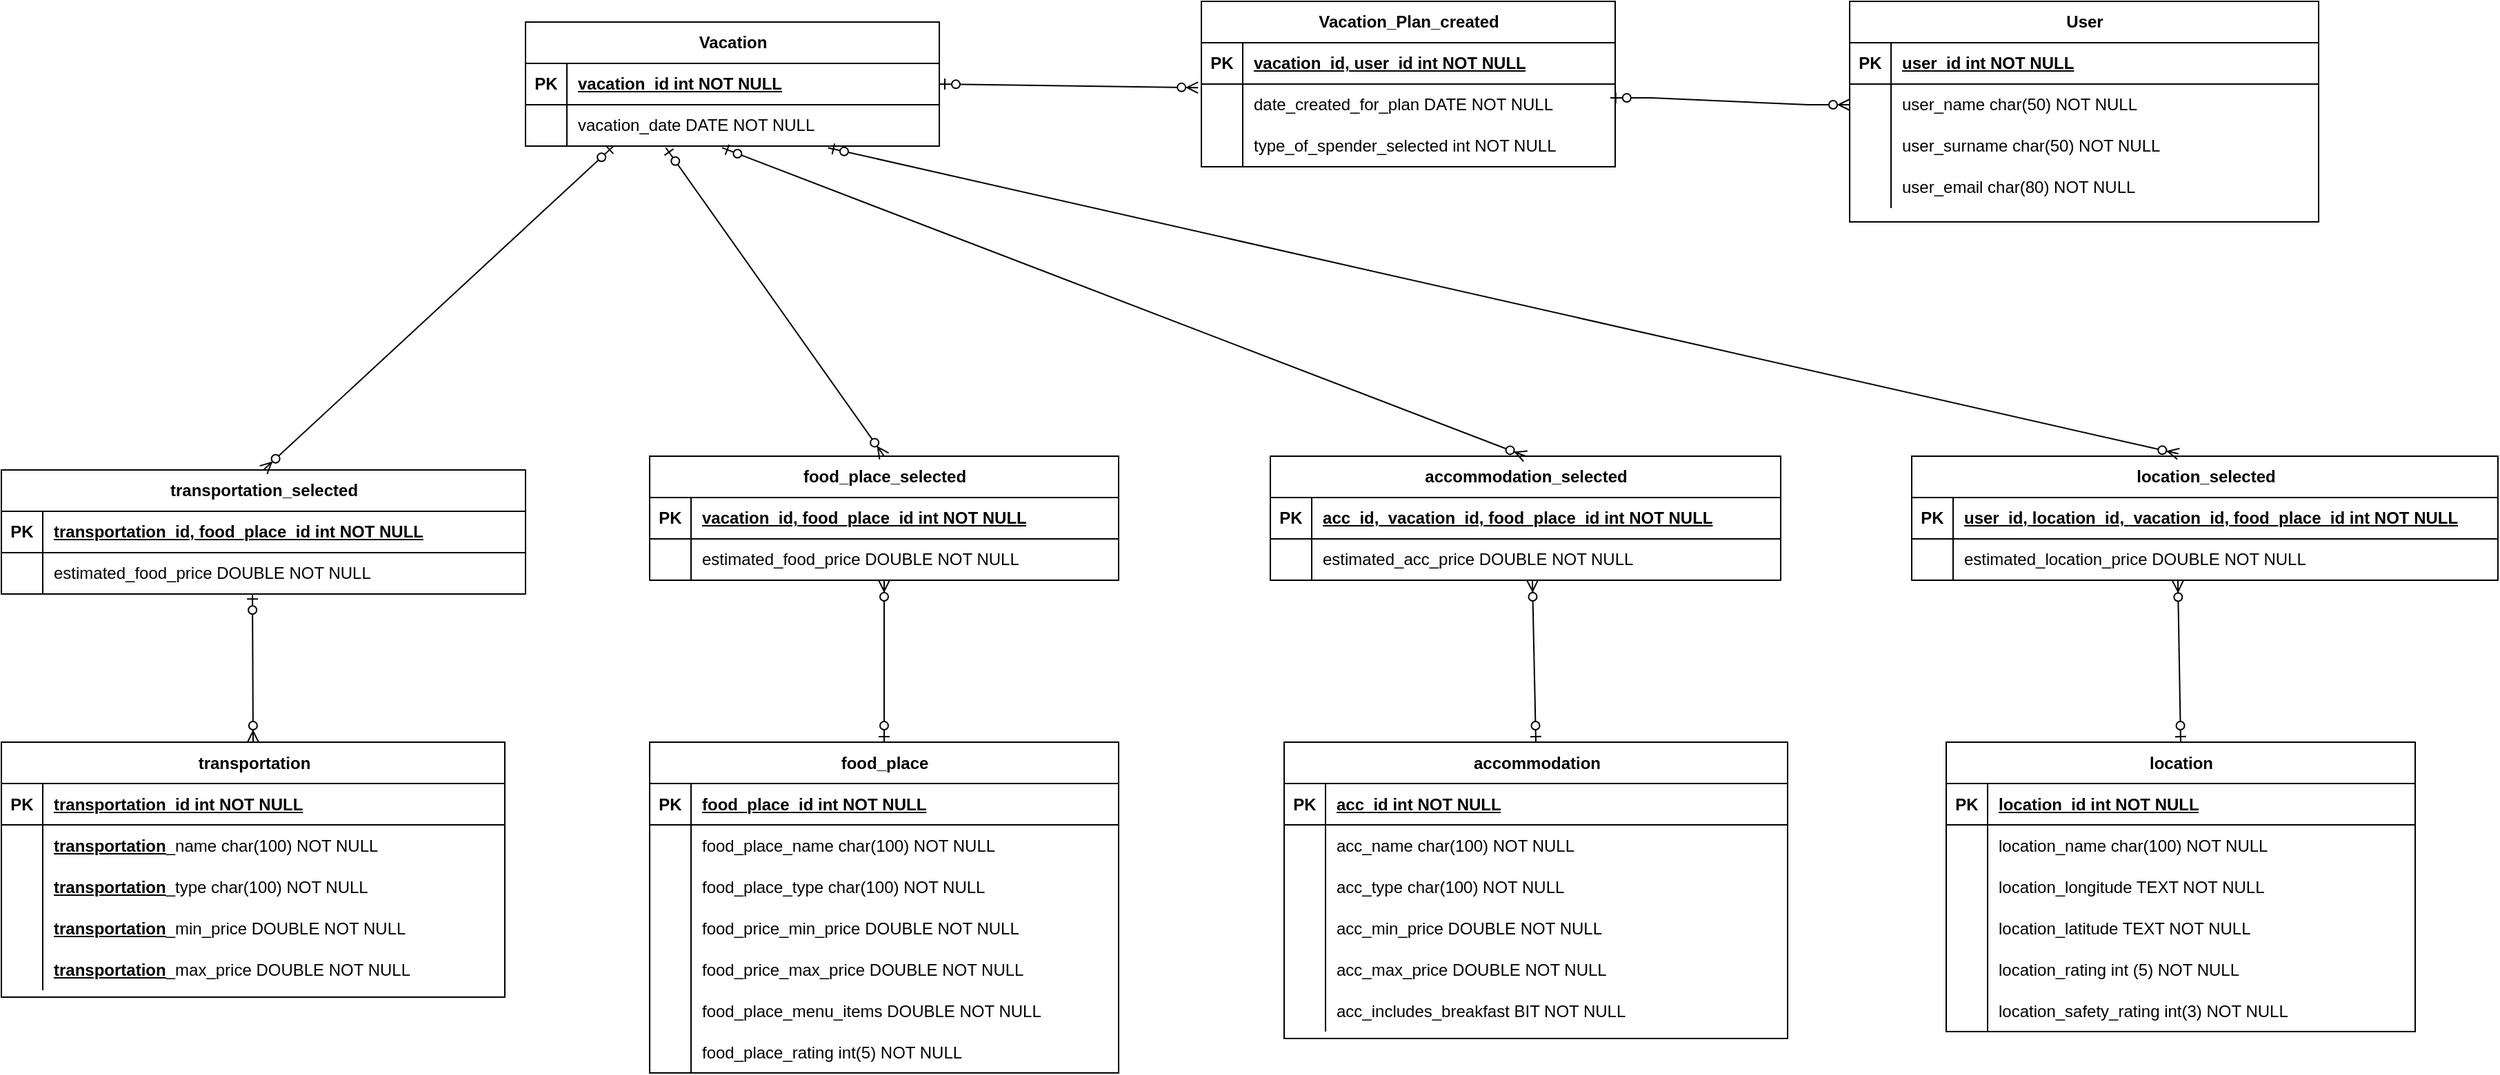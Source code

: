 <mxfile version="28.2.5">
  <diagram id="R2lEEEUBdFMjLlhIrx00" name="Page-1">
    <mxGraphModel dx="1621" dy="909" grid="1" gridSize="10" guides="1" tooltips="1" connect="1" arrows="1" fold="1" page="1" pageScale="1" pageWidth="850" pageHeight="1100" math="0" shadow="0" extFonts="Permanent Marker^https://fonts.googleapis.com/css?family=Permanent+Marker">
      <root>
        <mxCell id="0" />
        <mxCell id="1" parent="0" />
        <mxCell id="-P0lGuWk36KbSbqphjK2-2" value="User" style="shape=table;startSize=30;container=1;collapsible=1;childLayout=tableLayout;fixedRows=1;rowLines=0;fontStyle=1;align=center;resizeLast=1;html=1;" parent="1" vertex="1">
          <mxGeometry x="830" y="30" width="340" height="160" as="geometry" />
        </mxCell>
        <mxCell id="-P0lGuWk36KbSbqphjK2-3" value="" style="shape=tableRow;horizontal=0;startSize=0;swimlaneHead=0;swimlaneBody=0;fillColor=none;collapsible=0;dropTarget=0;points=[[0,0.5],[1,0.5]];portConstraint=eastwest;top=0;left=0;right=0;bottom=1;" parent="-P0lGuWk36KbSbqphjK2-2" vertex="1">
          <mxGeometry y="30" width="340" height="30" as="geometry" />
        </mxCell>
        <mxCell id="-P0lGuWk36KbSbqphjK2-4" value="PK" style="shape=partialRectangle;connectable=0;fillColor=none;top=0;left=0;bottom=0;right=0;fontStyle=1;overflow=hidden;whiteSpace=wrap;html=1;" parent="-P0lGuWk36KbSbqphjK2-3" vertex="1">
          <mxGeometry width="30" height="30" as="geometry">
            <mxRectangle width="30" height="30" as="alternateBounds" />
          </mxGeometry>
        </mxCell>
        <mxCell id="-P0lGuWk36KbSbqphjK2-5" value="user_id int NOT NULL" style="shape=partialRectangle;connectable=0;fillColor=none;top=0;left=0;bottom=0;right=0;align=left;spacingLeft=6;fontStyle=5;overflow=hidden;whiteSpace=wrap;html=1;" parent="-P0lGuWk36KbSbqphjK2-3" vertex="1">
          <mxGeometry x="30" width="310" height="30" as="geometry">
            <mxRectangle width="310" height="30" as="alternateBounds" />
          </mxGeometry>
        </mxCell>
        <mxCell id="-P0lGuWk36KbSbqphjK2-6" value="" style="shape=tableRow;horizontal=0;startSize=0;swimlaneHead=0;swimlaneBody=0;fillColor=none;collapsible=0;dropTarget=0;points=[[0,0.5],[1,0.5]];portConstraint=eastwest;top=0;left=0;right=0;bottom=0;" parent="-P0lGuWk36KbSbqphjK2-2" vertex="1">
          <mxGeometry y="60" width="340" height="30" as="geometry" />
        </mxCell>
        <mxCell id="-P0lGuWk36KbSbqphjK2-7" value="" style="shape=partialRectangle;connectable=0;fillColor=none;top=0;left=0;bottom=0;right=0;editable=1;overflow=hidden;whiteSpace=wrap;html=1;" parent="-P0lGuWk36KbSbqphjK2-6" vertex="1">
          <mxGeometry width="30" height="30" as="geometry">
            <mxRectangle width="30" height="30" as="alternateBounds" />
          </mxGeometry>
        </mxCell>
        <mxCell id="-P0lGuWk36KbSbqphjK2-8" value="user_name char(50) NOT NULL" style="shape=partialRectangle;connectable=0;fillColor=none;top=0;left=0;bottom=0;right=0;align=left;spacingLeft=6;overflow=hidden;whiteSpace=wrap;html=1;" parent="-P0lGuWk36KbSbqphjK2-6" vertex="1">
          <mxGeometry x="30" width="310" height="30" as="geometry">
            <mxRectangle width="310" height="30" as="alternateBounds" />
          </mxGeometry>
        </mxCell>
        <mxCell id="-P0lGuWk36KbSbqphjK2-9" value="" style="shape=tableRow;horizontal=0;startSize=0;swimlaneHead=0;swimlaneBody=0;fillColor=none;collapsible=0;dropTarget=0;points=[[0,0.5],[1,0.5]];portConstraint=eastwest;top=0;left=0;right=0;bottom=0;" parent="-P0lGuWk36KbSbqphjK2-2" vertex="1">
          <mxGeometry y="90" width="340" height="30" as="geometry" />
        </mxCell>
        <mxCell id="-P0lGuWk36KbSbqphjK2-10" value="" style="shape=partialRectangle;connectable=0;fillColor=none;top=0;left=0;bottom=0;right=0;editable=1;overflow=hidden;whiteSpace=wrap;html=1;" parent="-P0lGuWk36KbSbqphjK2-9" vertex="1">
          <mxGeometry width="30" height="30" as="geometry">
            <mxRectangle width="30" height="30" as="alternateBounds" />
          </mxGeometry>
        </mxCell>
        <mxCell id="-P0lGuWk36KbSbqphjK2-11" value="user_surname char(50) NOT NULL" style="shape=partialRectangle;connectable=0;fillColor=none;top=0;left=0;bottom=0;right=0;align=left;spacingLeft=6;overflow=hidden;whiteSpace=wrap;html=1;" parent="-P0lGuWk36KbSbqphjK2-9" vertex="1">
          <mxGeometry x="30" width="310" height="30" as="geometry">
            <mxRectangle width="310" height="30" as="alternateBounds" />
          </mxGeometry>
        </mxCell>
        <mxCell id="-P0lGuWk36KbSbqphjK2-12" value="" style="shape=tableRow;horizontal=0;startSize=0;swimlaneHead=0;swimlaneBody=0;fillColor=none;collapsible=0;dropTarget=0;points=[[0,0.5],[1,0.5]];portConstraint=eastwest;top=0;left=0;right=0;bottom=0;" parent="-P0lGuWk36KbSbqphjK2-2" vertex="1">
          <mxGeometry y="120" width="340" height="30" as="geometry" />
        </mxCell>
        <mxCell id="-P0lGuWk36KbSbqphjK2-13" value="" style="shape=partialRectangle;connectable=0;fillColor=none;top=0;left=0;bottom=0;right=0;editable=1;overflow=hidden;whiteSpace=wrap;html=1;" parent="-P0lGuWk36KbSbqphjK2-12" vertex="1">
          <mxGeometry width="30" height="30" as="geometry">
            <mxRectangle width="30" height="30" as="alternateBounds" />
          </mxGeometry>
        </mxCell>
        <mxCell id="-P0lGuWk36KbSbqphjK2-14" value="user_email char(80) NOT NULL" style="shape=partialRectangle;connectable=0;fillColor=none;top=0;left=0;bottom=0;right=0;align=left;spacingLeft=6;overflow=hidden;whiteSpace=wrap;html=1;" parent="-P0lGuWk36KbSbqphjK2-12" vertex="1">
          <mxGeometry x="30" width="310" height="30" as="geometry">
            <mxRectangle width="310" height="30" as="alternateBounds" />
          </mxGeometry>
        </mxCell>
        <mxCell id="-P0lGuWk36KbSbqphjK2-15" value="Vacation" style="shape=table;startSize=30;container=1;collapsible=1;childLayout=tableLayout;fixedRows=1;rowLines=0;fontStyle=1;align=center;resizeLast=1;html=1;" parent="1" vertex="1">
          <mxGeometry x="-130" y="45" width="300" height="90" as="geometry" />
        </mxCell>
        <mxCell id="-P0lGuWk36KbSbqphjK2-16" value="" style="shape=tableRow;horizontal=0;startSize=0;swimlaneHead=0;swimlaneBody=0;fillColor=none;collapsible=0;dropTarget=0;points=[[0,0.5],[1,0.5]];portConstraint=eastwest;top=0;left=0;right=0;bottom=1;" parent="-P0lGuWk36KbSbqphjK2-15" vertex="1">
          <mxGeometry y="30" width="300" height="30" as="geometry" />
        </mxCell>
        <mxCell id="-P0lGuWk36KbSbqphjK2-17" value="PK" style="shape=partialRectangle;connectable=0;fillColor=none;top=0;left=0;bottom=0;right=0;fontStyle=1;overflow=hidden;whiteSpace=wrap;html=1;" parent="-P0lGuWk36KbSbqphjK2-16" vertex="1">
          <mxGeometry width="30" height="30" as="geometry">
            <mxRectangle width="30" height="30" as="alternateBounds" />
          </mxGeometry>
        </mxCell>
        <mxCell id="-P0lGuWk36KbSbqphjK2-18" value="vacation_id int NOT NULL" style="shape=partialRectangle;connectable=0;fillColor=none;top=0;left=0;bottom=0;right=0;align=left;spacingLeft=6;fontStyle=5;overflow=hidden;whiteSpace=wrap;html=1;" parent="-P0lGuWk36KbSbqphjK2-16" vertex="1">
          <mxGeometry x="30" width="270" height="30" as="geometry">
            <mxRectangle width="270" height="30" as="alternateBounds" />
          </mxGeometry>
        </mxCell>
        <mxCell id="-P0lGuWk36KbSbqphjK2-22" value="" style="shape=tableRow;horizontal=0;startSize=0;swimlaneHead=0;swimlaneBody=0;fillColor=none;collapsible=0;dropTarget=0;points=[[0,0.5],[1,0.5]];portConstraint=eastwest;top=0;left=0;right=0;bottom=0;" parent="-P0lGuWk36KbSbqphjK2-15" vertex="1">
          <mxGeometry y="60" width="300" height="30" as="geometry" />
        </mxCell>
        <mxCell id="-P0lGuWk36KbSbqphjK2-23" value="" style="shape=partialRectangle;connectable=0;fillColor=none;top=0;left=0;bottom=0;right=0;editable=1;overflow=hidden;whiteSpace=wrap;html=1;" parent="-P0lGuWk36KbSbqphjK2-22" vertex="1">
          <mxGeometry width="30" height="30" as="geometry">
            <mxRectangle width="30" height="30" as="alternateBounds" />
          </mxGeometry>
        </mxCell>
        <mxCell id="-P0lGuWk36KbSbqphjK2-24" value="vacation_date DATE NOT NULL" style="shape=partialRectangle;connectable=0;fillColor=none;top=0;left=0;bottom=0;right=0;align=left;spacingLeft=6;overflow=hidden;whiteSpace=wrap;html=1;" parent="-P0lGuWk36KbSbqphjK2-22" vertex="1">
          <mxGeometry x="30" width="270" height="30" as="geometry">
            <mxRectangle width="270" height="30" as="alternateBounds" />
          </mxGeometry>
        </mxCell>
        <mxCell id="-P0lGuWk36KbSbqphjK2-53" value="location" style="shape=table;startSize=30;container=1;collapsible=1;childLayout=tableLayout;fixedRows=1;rowLines=0;fontStyle=1;align=center;resizeLast=1;html=1;" parent="1" vertex="1">
          <mxGeometry x="900" y="567.5" width="340" height="210" as="geometry" />
        </mxCell>
        <mxCell id="-P0lGuWk36KbSbqphjK2-54" value="" style="shape=tableRow;horizontal=0;startSize=0;swimlaneHead=0;swimlaneBody=0;fillColor=none;collapsible=0;dropTarget=0;points=[[0,0.5],[1,0.5]];portConstraint=eastwest;top=0;left=0;right=0;bottom=1;" parent="-P0lGuWk36KbSbqphjK2-53" vertex="1">
          <mxGeometry y="30" width="340" height="30" as="geometry" />
        </mxCell>
        <mxCell id="-P0lGuWk36KbSbqphjK2-55" value="PK" style="shape=partialRectangle;connectable=0;fillColor=none;top=0;left=0;bottom=0;right=0;fontStyle=1;overflow=hidden;whiteSpace=wrap;html=1;" parent="-P0lGuWk36KbSbqphjK2-54" vertex="1">
          <mxGeometry width="30" height="30" as="geometry">
            <mxRectangle width="30" height="30" as="alternateBounds" />
          </mxGeometry>
        </mxCell>
        <mxCell id="-P0lGuWk36KbSbqphjK2-56" value="location_id int NOT NULL" style="shape=partialRectangle;connectable=0;fillColor=none;top=0;left=0;bottom=0;right=0;align=left;spacingLeft=6;fontStyle=5;overflow=hidden;whiteSpace=wrap;html=1;" parent="-P0lGuWk36KbSbqphjK2-54" vertex="1">
          <mxGeometry x="30" width="310" height="30" as="geometry">
            <mxRectangle width="310" height="30" as="alternateBounds" />
          </mxGeometry>
        </mxCell>
        <mxCell id="-P0lGuWk36KbSbqphjK2-57" value="" style="shape=tableRow;horizontal=0;startSize=0;swimlaneHead=0;swimlaneBody=0;fillColor=none;collapsible=0;dropTarget=0;points=[[0,0.5],[1,0.5]];portConstraint=eastwest;top=0;left=0;right=0;bottom=0;" parent="-P0lGuWk36KbSbqphjK2-53" vertex="1">
          <mxGeometry y="60" width="340" height="30" as="geometry" />
        </mxCell>
        <mxCell id="-P0lGuWk36KbSbqphjK2-58" value="" style="shape=partialRectangle;connectable=0;fillColor=none;top=0;left=0;bottom=0;right=0;editable=1;overflow=hidden;whiteSpace=wrap;html=1;" parent="-P0lGuWk36KbSbqphjK2-57" vertex="1">
          <mxGeometry width="30" height="30" as="geometry">
            <mxRectangle width="30" height="30" as="alternateBounds" />
          </mxGeometry>
        </mxCell>
        <mxCell id="-P0lGuWk36KbSbqphjK2-59" value="location_name char(100) NOT NULL" style="shape=partialRectangle;connectable=0;fillColor=none;top=0;left=0;bottom=0;right=0;align=left;spacingLeft=6;overflow=hidden;whiteSpace=wrap;html=1;" parent="-P0lGuWk36KbSbqphjK2-57" vertex="1">
          <mxGeometry x="30" width="310" height="30" as="geometry">
            <mxRectangle width="310" height="30" as="alternateBounds" />
          </mxGeometry>
        </mxCell>
        <mxCell id="-P0lGuWk36KbSbqphjK2-60" value="" style="shape=tableRow;horizontal=0;startSize=0;swimlaneHead=0;swimlaneBody=0;fillColor=none;collapsible=0;dropTarget=0;points=[[0,0.5],[1,0.5]];portConstraint=eastwest;top=0;left=0;right=0;bottom=0;" parent="-P0lGuWk36KbSbqphjK2-53" vertex="1">
          <mxGeometry y="90" width="340" height="30" as="geometry" />
        </mxCell>
        <mxCell id="-P0lGuWk36KbSbqphjK2-61" value="" style="shape=partialRectangle;connectable=0;fillColor=none;top=0;left=0;bottom=0;right=0;editable=1;overflow=hidden;whiteSpace=wrap;html=1;" parent="-P0lGuWk36KbSbqphjK2-60" vertex="1">
          <mxGeometry width="30" height="30" as="geometry">
            <mxRectangle width="30" height="30" as="alternateBounds" />
          </mxGeometry>
        </mxCell>
        <mxCell id="-P0lGuWk36KbSbqphjK2-62" value="location_longitude TEXT NOT NULL" style="shape=partialRectangle;connectable=0;fillColor=none;top=0;left=0;bottom=0;right=0;align=left;spacingLeft=6;overflow=hidden;whiteSpace=wrap;html=1;" parent="-P0lGuWk36KbSbqphjK2-60" vertex="1">
          <mxGeometry x="30" width="310" height="30" as="geometry">
            <mxRectangle width="310" height="30" as="alternateBounds" />
          </mxGeometry>
        </mxCell>
        <mxCell id="-P0lGuWk36KbSbqphjK2-63" value="" style="shape=tableRow;horizontal=0;startSize=0;swimlaneHead=0;swimlaneBody=0;fillColor=none;collapsible=0;dropTarget=0;points=[[0,0.5],[1,0.5]];portConstraint=eastwest;top=0;left=0;right=0;bottom=0;" parent="-P0lGuWk36KbSbqphjK2-53" vertex="1">
          <mxGeometry y="120" width="340" height="30" as="geometry" />
        </mxCell>
        <mxCell id="-P0lGuWk36KbSbqphjK2-64" value="" style="shape=partialRectangle;connectable=0;fillColor=none;top=0;left=0;bottom=0;right=0;editable=1;overflow=hidden;whiteSpace=wrap;html=1;" parent="-P0lGuWk36KbSbqphjK2-63" vertex="1">
          <mxGeometry width="30" height="30" as="geometry">
            <mxRectangle width="30" height="30" as="alternateBounds" />
          </mxGeometry>
        </mxCell>
        <mxCell id="-P0lGuWk36KbSbqphjK2-65" value="location_latitude TEXT NOT NULL" style="shape=partialRectangle;connectable=0;fillColor=none;top=0;left=0;bottom=0;right=0;align=left;spacingLeft=6;overflow=hidden;whiteSpace=wrap;html=1;" parent="-P0lGuWk36KbSbqphjK2-63" vertex="1">
          <mxGeometry x="30" width="310" height="30" as="geometry">
            <mxRectangle width="310" height="30" as="alternateBounds" />
          </mxGeometry>
        </mxCell>
        <mxCell id="-P0lGuWk36KbSbqphjK2-66" style="shape=tableRow;horizontal=0;startSize=0;swimlaneHead=0;swimlaneBody=0;fillColor=none;collapsible=0;dropTarget=0;points=[[0,0.5],[1,0.5]];portConstraint=eastwest;top=0;left=0;right=0;bottom=0;" parent="-P0lGuWk36KbSbqphjK2-53" vertex="1">
          <mxGeometry y="150" width="340" height="30" as="geometry" />
        </mxCell>
        <mxCell id="-P0lGuWk36KbSbqphjK2-67" style="shape=partialRectangle;connectable=0;fillColor=none;top=0;left=0;bottom=0;right=0;editable=1;overflow=hidden;whiteSpace=wrap;html=1;" parent="-P0lGuWk36KbSbqphjK2-66" vertex="1">
          <mxGeometry width="30" height="30" as="geometry">
            <mxRectangle width="30" height="30" as="alternateBounds" />
          </mxGeometry>
        </mxCell>
        <mxCell id="-P0lGuWk36KbSbqphjK2-68" value="location_rating int (5) NOT NULL" style="shape=partialRectangle;connectable=0;fillColor=none;top=0;left=0;bottom=0;right=0;align=left;spacingLeft=6;overflow=hidden;whiteSpace=wrap;html=1;" parent="-P0lGuWk36KbSbqphjK2-66" vertex="1">
          <mxGeometry x="30" width="310" height="30" as="geometry">
            <mxRectangle width="310" height="30" as="alternateBounds" />
          </mxGeometry>
        </mxCell>
        <mxCell id="-P0lGuWk36KbSbqphjK2-113" style="shape=tableRow;horizontal=0;startSize=0;swimlaneHead=0;swimlaneBody=0;fillColor=none;collapsible=0;dropTarget=0;points=[[0,0.5],[1,0.5]];portConstraint=eastwest;top=0;left=0;right=0;bottom=0;" parent="-P0lGuWk36KbSbqphjK2-53" vertex="1">
          <mxGeometry y="180" width="340" height="30" as="geometry" />
        </mxCell>
        <mxCell id="-P0lGuWk36KbSbqphjK2-114" style="shape=partialRectangle;connectable=0;fillColor=none;top=0;left=0;bottom=0;right=0;editable=1;overflow=hidden;whiteSpace=wrap;html=1;" parent="-P0lGuWk36KbSbqphjK2-113" vertex="1">
          <mxGeometry width="30" height="30" as="geometry">
            <mxRectangle width="30" height="30" as="alternateBounds" />
          </mxGeometry>
        </mxCell>
        <mxCell id="-P0lGuWk36KbSbqphjK2-115" value="location_safety_rating int(3) NOT NULL" style="shape=partialRectangle;connectable=0;fillColor=none;top=0;left=0;bottom=0;right=0;align=left;spacingLeft=6;overflow=hidden;whiteSpace=wrap;html=1;" parent="-P0lGuWk36KbSbqphjK2-113" vertex="1">
          <mxGeometry x="30" width="310" height="30" as="geometry">
            <mxRectangle width="310" height="30" as="alternateBounds" />
          </mxGeometry>
        </mxCell>
        <mxCell id="-P0lGuWk36KbSbqphjK2-69" value="accommodation" style="shape=table;startSize=30;container=1;collapsible=1;childLayout=tableLayout;fixedRows=1;rowLines=0;fontStyle=1;align=center;resizeLast=1;html=1;" parent="1" vertex="1">
          <mxGeometry x="420" y="567.5" width="365" height="215" as="geometry" />
        </mxCell>
        <mxCell id="-P0lGuWk36KbSbqphjK2-70" value="" style="shape=tableRow;horizontal=0;startSize=0;swimlaneHead=0;swimlaneBody=0;fillColor=none;collapsible=0;dropTarget=0;points=[[0,0.5],[1,0.5]];portConstraint=eastwest;top=0;left=0;right=0;bottom=1;" parent="-P0lGuWk36KbSbqphjK2-69" vertex="1">
          <mxGeometry y="30" width="365" height="30" as="geometry" />
        </mxCell>
        <mxCell id="-P0lGuWk36KbSbqphjK2-71" value="PK" style="shape=partialRectangle;connectable=0;fillColor=none;top=0;left=0;bottom=0;right=0;fontStyle=1;overflow=hidden;whiteSpace=wrap;html=1;" parent="-P0lGuWk36KbSbqphjK2-70" vertex="1">
          <mxGeometry width="30" height="30" as="geometry">
            <mxRectangle width="30" height="30" as="alternateBounds" />
          </mxGeometry>
        </mxCell>
        <mxCell id="-P0lGuWk36KbSbqphjK2-72" value="acc_id int NOT NULL" style="shape=partialRectangle;connectable=0;fillColor=none;top=0;left=0;bottom=0;right=0;align=left;spacingLeft=6;fontStyle=5;overflow=hidden;whiteSpace=wrap;html=1;" parent="-P0lGuWk36KbSbqphjK2-70" vertex="1">
          <mxGeometry x="30" width="335" height="30" as="geometry">
            <mxRectangle width="335" height="30" as="alternateBounds" />
          </mxGeometry>
        </mxCell>
        <mxCell id="-P0lGuWk36KbSbqphjK2-73" value="" style="shape=tableRow;horizontal=0;startSize=0;swimlaneHead=0;swimlaneBody=0;fillColor=none;collapsible=0;dropTarget=0;points=[[0,0.5],[1,0.5]];portConstraint=eastwest;top=0;left=0;right=0;bottom=0;" parent="-P0lGuWk36KbSbqphjK2-69" vertex="1">
          <mxGeometry y="60" width="365" height="30" as="geometry" />
        </mxCell>
        <mxCell id="-P0lGuWk36KbSbqphjK2-74" value="" style="shape=partialRectangle;connectable=0;fillColor=none;top=0;left=0;bottom=0;right=0;editable=1;overflow=hidden;whiteSpace=wrap;html=1;" parent="-P0lGuWk36KbSbqphjK2-73" vertex="1">
          <mxGeometry width="30" height="30" as="geometry">
            <mxRectangle width="30" height="30" as="alternateBounds" />
          </mxGeometry>
        </mxCell>
        <mxCell id="-P0lGuWk36KbSbqphjK2-75" value="acc_name char(100) NOT NULL" style="shape=partialRectangle;connectable=0;fillColor=none;top=0;left=0;bottom=0;right=0;align=left;spacingLeft=6;overflow=hidden;whiteSpace=wrap;html=1;" parent="-P0lGuWk36KbSbqphjK2-73" vertex="1">
          <mxGeometry x="30" width="335" height="30" as="geometry">
            <mxRectangle width="335" height="30" as="alternateBounds" />
          </mxGeometry>
        </mxCell>
        <mxCell id="-P0lGuWk36KbSbqphjK2-76" value="" style="shape=tableRow;horizontal=0;startSize=0;swimlaneHead=0;swimlaneBody=0;fillColor=none;collapsible=0;dropTarget=0;points=[[0,0.5],[1,0.5]];portConstraint=eastwest;top=0;left=0;right=0;bottom=0;" parent="-P0lGuWk36KbSbqphjK2-69" vertex="1">
          <mxGeometry y="90" width="365" height="30" as="geometry" />
        </mxCell>
        <mxCell id="-P0lGuWk36KbSbqphjK2-77" value="" style="shape=partialRectangle;connectable=0;fillColor=none;top=0;left=0;bottom=0;right=0;editable=1;overflow=hidden;whiteSpace=wrap;html=1;" parent="-P0lGuWk36KbSbqphjK2-76" vertex="1">
          <mxGeometry width="30" height="30" as="geometry">
            <mxRectangle width="30" height="30" as="alternateBounds" />
          </mxGeometry>
        </mxCell>
        <mxCell id="-P0lGuWk36KbSbqphjK2-78" value="acc_type char(100) NOT NULL" style="shape=partialRectangle;connectable=0;fillColor=none;top=0;left=0;bottom=0;right=0;align=left;spacingLeft=6;overflow=hidden;whiteSpace=wrap;html=1;" parent="-P0lGuWk36KbSbqphjK2-76" vertex="1">
          <mxGeometry x="30" width="335" height="30" as="geometry">
            <mxRectangle width="335" height="30" as="alternateBounds" />
          </mxGeometry>
        </mxCell>
        <mxCell id="-P0lGuWk36KbSbqphjK2-79" value="" style="shape=tableRow;horizontal=0;startSize=0;swimlaneHead=0;swimlaneBody=0;fillColor=none;collapsible=0;dropTarget=0;points=[[0,0.5],[1,0.5]];portConstraint=eastwest;top=0;left=0;right=0;bottom=0;" parent="-P0lGuWk36KbSbqphjK2-69" vertex="1">
          <mxGeometry y="120" width="365" height="30" as="geometry" />
        </mxCell>
        <mxCell id="-P0lGuWk36KbSbqphjK2-80" value="" style="shape=partialRectangle;connectable=0;fillColor=none;top=0;left=0;bottom=0;right=0;editable=1;overflow=hidden;whiteSpace=wrap;html=1;" parent="-P0lGuWk36KbSbqphjK2-79" vertex="1">
          <mxGeometry width="30" height="30" as="geometry">
            <mxRectangle width="30" height="30" as="alternateBounds" />
          </mxGeometry>
        </mxCell>
        <mxCell id="-P0lGuWk36KbSbqphjK2-81" value="acc_min_price DOUBLE NOT NULL" style="shape=partialRectangle;connectable=0;fillColor=none;top=0;left=0;bottom=0;right=0;align=left;spacingLeft=6;overflow=hidden;whiteSpace=wrap;html=1;" parent="-P0lGuWk36KbSbqphjK2-79" vertex="1">
          <mxGeometry x="30" width="335" height="30" as="geometry">
            <mxRectangle width="335" height="30" as="alternateBounds" />
          </mxGeometry>
        </mxCell>
        <mxCell id="-P0lGuWk36KbSbqphjK2-82" style="shape=tableRow;horizontal=0;startSize=0;swimlaneHead=0;swimlaneBody=0;fillColor=none;collapsible=0;dropTarget=0;points=[[0,0.5],[1,0.5]];portConstraint=eastwest;top=0;left=0;right=0;bottom=0;" parent="-P0lGuWk36KbSbqphjK2-69" vertex="1">
          <mxGeometry y="150" width="365" height="30" as="geometry" />
        </mxCell>
        <mxCell id="-P0lGuWk36KbSbqphjK2-83" style="shape=partialRectangle;connectable=0;fillColor=none;top=0;left=0;bottom=0;right=0;editable=1;overflow=hidden;whiteSpace=wrap;html=1;" parent="-P0lGuWk36KbSbqphjK2-82" vertex="1">
          <mxGeometry width="30" height="30" as="geometry">
            <mxRectangle width="30" height="30" as="alternateBounds" />
          </mxGeometry>
        </mxCell>
        <mxCell id="-P0lGuWk36KbSbqphjK2-84" value="acc_max_price DOUBLE NOT NULL" style="shape=partialRectangle;connectable=0;fillColor=none;top=0;left=0;bottom=0;right=0;align=left;spacingLeft=6;overflow=hidden;whiteSpace=wrap;html=1;" parent="-P0lGuWk36KbSbqphjK2-82" vertex="1">
          <mxGeometry x="30" width="335" height="30" as="geometry">
            <mxRectangle width="335" height="30" as="alternateBounds" />
          </mxGeometry>
        </mxCell>
        <mxCell id="-P0lGuWk36KbSbqphjK2-107" style="shape=tableRow;horizontal=0;startSize=0;swimlaneHead=0;swimlaneBody=0;fillColor=none;collapsible=0;dropTarget=0;points=[[0,0.5],[1,0.5]];portConstraint=eastwest;top=0;left=0;right=0;bottom=0;" parent="-P0lGuWk36KbSbqphjK2-69" vertex="1">
          <mxGeometry y="180" width="365" height="30" as="geometry" />
        </mxCell>
        <mxCell id="-P0lGuWk36KbSbqphjK2-108" style="shape=partialRectangle;connectable=0;fillColor=none;top=0;left=0;bottom=0;right=0;editable=1;overflow=hidden;whiteSpace=wrap;html=1;" parent="-P0lGuWk36KbSbqphjK2-107" vertex="1">
          <mxGeometry width="30" height="30" as="geometry">
            <mxRectangle width="30" height="30" as="alternateBounds" />
          </mxGeometry>
        </mxCell>
        <mxCell id="-P0lGuWk36KbSbqphjK2-109" value="acc_includes_breakfast BIT NOT NULL" style="shape=partialRectangle;connectable=0;fillColor=none;top=0;left=0;bottom=0;right=0;align=left;spacingLeft=6;overflow=hidden;whiteSpace=wrap;html=1;" parent="-P0lGuWk36KbSbqphjK2-107" vertex="1">
          <mxGeometry x="30" width="335" height="30" as="geometry">
            <mxRectangle width="335" height="30" as="alternateBounds" />
          </mxGeometry>
        </mxCell>
        <mxCell id="-P0lGuWk36KbSbqphjK2-85" value="food_place" style="shape=table;startSize=30;container=1;collapsible=1;childLayout=tableLayout;fixedRows=1;rowLines=0;fontStyle=1;align=center;resizeLast=1;html=1;" parent="1" vertex="1">
          <mxGeometry x="-40" y="567.5" width="340" height="240" as="geometry" />
        </mxCell>
        <mxCell id="-P0lGuWk36KbSbqphjK2-86" value="" style="shape=tableRow;horizontal=0;startSize=0;swimlaneHead=0;swimlaneBody=0;fillColor=none;collapsible=0;dropTarget=0;points=[[0,0.5],[1,0.5]];portConstraint=eastwest;top=0;left=0;right=0;bottom=1;" parent="-P0lGuWk36KbSbqphjK2-85" vertex="1">
          <mxGeometry y="30" width="340" height="30" as="geometry" />
        </mxCell>
        <mxCell id="-P0lGuWk36KbSbqphjK2-87" value="PK" style="shape=partialRectangle;connectable=0;fillColor=none;top=0;left=0;bottom=0;right=0;fontStyle=1;overflow=hidden;whiteSpace=wrap;html=1;" parent="-P0lGuWk36KbSbqphjK2-86" vertex="1">
          <mxGeometry width="30" height="30" as="geometry">
            <mxRectangle width="30" height="30" as="alternateBounds" />
          </mxGeometry>
        </mxCell>
        <mxCell id="-P0lGuWk36KbSbqphjK2-88" value="food_place_id int NOT NULL" style="shape=partialRectangle;connectable=0;fillColor=none;top=0;left=0;bottom=0;right=0;align=left;spacingLeft=6;fontStyle=5;overflow=hidden;whiteSpace=wrap;html=1;" parent="-P0lGuWk36KbSbqphjK2-86" vertex="1">
          <mxGeometry x="30" width="310" height="30" as="geometry">
            <mxRectangle width="310" height="30" as="alternateBounds" />
          </mxGeometry>
        </mxCell>
        <mxCell id="-P0lGuWk36KbSbqphjK2-89" value="" style="shape=tableRow;horizontal=0;startSize=0;swimlaneHead=0;swimlaneBody=0;fillColor=none;collapsible=0;dropTarget=0;points=[[0,0.5],[1,0.5]];portConstraint=eastwest;top=0;left=0;right=0;bottom=0;" parent="-P0lGuWk36KbSbqphjK2-85" vertex="1">
          <mxGeometry y="60" width="340" height="30" as="geometry" />
        </mxCell>
        <mxCell id="-P0lGuWk36KbSbqphjK2-90" value="" style="shape=partialRectangle;connectable=0;fillColor=none;top=0;left=0;bottom=0;right=0;editable=1;overflow=hidden;whiteSpace=wrap;html=1;" parent="-P0lGuWk36KbSbqphjK2-89" vertex="1">
          <mxGeometry width="30" height="30" as="geometry">
            <mxRectangle width="30" height="30" as="alternateBounds" />
          </mxGeometry>
        </mxCell>
        <mxCell id="-P0lGuWk36KbSbqphjK2-91" value="food_place_name char(100) NOT NULL" style="shape=partialRectangle;connectable=0;fillColor=none;top=0;left=0;bottom=0;right=0;align=left;spacingLeft=6;overflow=hidden;whiteSpace=wrap;html=1;" parent="-P0lGuWk36KbSbqphjK2-89" vertex="1">
          <mxGeometry x="30" width="310" height="30" as="geometry">
            <mxRectangle width="310" height="30" as="alternateBounds" />
          </mxGeometry>
        </mxCell>
        <mxCell id="-P0lGuWk36KbSbqphjK2-92" value="" style="shape=tableRow;horizontal=0;startSize=0;swimlaneHead=0;swimlaneBody=0;fillColor=none;collapsible=0;dropTarget=0;points=[[0,0.5],[1,0.5]];portConstraint=eastwest;top=0;left=0;right=0;bottom=0;" parent="-P0lGuWk36KbSbqphjK2-85" vertex="1">
          <mxGeometry y="90" width="340" height="30" as="geometry" />
        </mxCell>
        <mxCell id="-P0lGuWk36KbSbqphjK2-93" value="" style="shape=partialRectangle;connectable=0;fillColor=none;top=0;left=0;bottom=0;right=0;editable=1;overflow=hidden;whiteSpace=wrap;html=1;" parent="-P0lGuWk36KbSbqphjK2-92" vertex="1">
          <mxGeometry width="30" height="30" as="geometry">
            <mxRectangle width="30" height="30" as="alternateBounds" />
          </mxGeometry>
        </mxCell>
        <mxCell id="-P0lGuWk36KbSbqphjK2-94" value="food_place_type char(100) NOT NULL" style="shape=partialRectangle;connectable=0;fillColor=none;top=0;left=0;bottom=0;right=0;align=left;spacingLeft=6;overflow=hidden;whiteSpace=wrap;html=1;" parent="-P0lGuWk36KbSbqphjK2-92" vertex="1">
          <mxGeometry x="30" width="310" height="30" as="geometry">
            <mxRectangle width="310" height="30" as="alternateBounds" />
          </mxGeometry>
        </mxCell>
        <mxCell id="-P0lGuWk36KbSbqphjK2-95" value="" style="shape=tableRow;horizontal=0;startSize=0;swimlaneHead=0;swimlaneBody=0;fillColor=none;collapsible=0;dropTarget=0;points=[[0,0.5],[1,0.5]];portConstraint=eastwest;top=0;left=0;right=0;bottom=0;" parent="-P0lGuWk36KbSbqphjK2-85" vertex="1">
          <mxGeometry y="120" width="340" height="30" as="geometry" />
        </mxCell>
        <mxCell id="-P0lGuWk36KbSbqphjK2-96" value="" style="shape=partialRectangle;connectable=0;fillColor=none;top=0;left=0;bottom=0;right=0;editable=1;overflow=hidden;whiteSpace=wrap;html=1;" parent="-P0lGuWk36KbSbqphjK2-95" vertex="1">
          <mxGeometry width="30" height="30" as="geometry">
            <mxRectangle width="30" height="30" as="alternateBounds" />
          </mxGeometry>
        </mxCell>
        <mxCell id="-P0lGuWk36KbSbqphjK2-97" value="food_price_min_price DOUBLE NOT NULL" style="shape=partialRectangle;connectable=0;fillColor=none;top=0;left=0;bottom=0;right=0;align=left;spacingLeft=6;overflow=hidden;whiteSpace=wrap;html=1;" parent="-P0lGuWk36KbSbqphjK2-95" vertex="1">
          <mxGeometry x="30" width="310" height="30" as="geometry">
            <mxRectangle width="310" height="30" as="alternateBounds" />
          </mxGeometry>
        </mxCell>
        <mxCell id="-P0lGuWk36KbSbqphjK2-98" style="shape=tableRow;horizontal=0;startSize=0;swimlaneHead=0;swimlaneBody=0;fillColor=none;collapsible=0;dropTarget=0;points=[[0,0.5],[1,0.5]];portConstraint=eastwest;top=0;left=0;right=0;bottom=0;" parent="-P0lGuWk36KbSbqphjK2-85" vertex="1">
          <mxGeometry y="150" width="340" height="30" as="geometry" />
        </mxCell>
        <mxCell id="-P0lGuWk36KbSbqphjK2-99" style="shape=partialRectangle;connectable=0;fillColor=none;top=0;left=0;bottom=0;right=0;editable=1;overflow=hidden;whiteSpace=wrap;html=1;" parent="-P0lGuWk36KbSbqphjK2-98" vertex="1">
          <mxGeometry width="30" height="30" as="geometry">
            <mxRectangle width="30" height="30" as="alternateBounds" />
          </mxGeometry>
        </mxCell>
        <mxCell id="-P0lGuWk36KbSbqphjK2-100" value="food_price_max_price DOUBLE NOT NULL" style="shape=partialRectangle;connectable=0;fillColor=none;top=0;left=0;bottom=0;right=0;align=left;spacingLeft=6;overflow=hidden;whiteSpace=wrap;html=1;" parent="-P0lGuWk36KbSbqphjK2-98" vertex="1">
          <mxGeometry x="30" width="310" height="30" as="geometry">
            <mxRectangle width="310" height="30" as="alternateBounds" />
          </mxGeometry>
        </mxCell>
        <mxCell id="-P0lGuWk36KbSbqphjK2-101" style="shape=tableRow;horizontal=0;startSize=0;swimlaneHead=0;swimlaneBody=0;fillColor=none;collapsible=0;dropTarget=0;points=[[0,0.5],[1,0.5]];portConstraint=eastwest;top=0;left=0;right=0;bottom=0;" parent="-P0lGuWk36KbSbqphjK2-85" vertex="1">
          <mxGeometry y="180" width="340" height="30" as="geometry" />
        </mxCell>
        <mxCell id="-P0lGuWk36KbSbqphjK2-102" style="shape=partialRectangle;connectable=0;fillColor=none;top=0;left=0;bottom=0;right=0;editable=1;overflow=hidden;whiteSpace=wrap;html=1;" parent="-P0lGuWk36KbSbqphjK2-101" vertex="1">
          <mxGeometry width="30" height="30" as="geometry">
            <mxRectangle width="30" height="30" as="alternateBounds" />
          </mxGeometry>
        </mxCell>
        <mxCell id="-P0lGuWk36KbSbqphjK2-103" value="food_place_menu_items DOUBLE NOT NULL" style="shape=partialRectangle;connectable=0;fillColor=none;top=0;left=0;bottom=0;right=0;align=left;spacingLeft=6;overflow=hidden;whiteSpace=wrap;html=1;" parent="-P0lGuWk36KbSbqphjK2-101" vertex="1">
          <mxGeometry x="30" width="310" height="30" as="geometry">
            <mxRectangle width="310" height="30" as="alternateBounds" />
          </mxGeometry>
        </mxCell>
        <mxCell id="-P0lGuWk36KbSbqphjK2-104" style="shape=tableRow;horizontal=0;startSize=0;swimlaneHead=0;swimlaneBody=0;fillColor=none;collapsible=0;dropTarget=0;points=[[0,0.5],[1,0.5]];portConstraint=eastwest;top=0;left=0;right=0;bottom=0;" parent="-P0lGuWk36KbSbqphjK2-85" vertex="1">
          <mxGeometry y="210" width="340" height="30" as="geometry" />
        </mxCell>
        <mxCell id="-P0lGuWk36KbSbqphjK2-105" style="shape=partialRectangle;connectable=0;fillColor=none;top=0;left=0;bottom=0;right=0;editable=1;overflow=hidden;whiteSpace=wrap;html=1;" parent="-P0lGuWk36KbSbqphjK2-104" vertex="1">
          <mxGeometry width="30" height="30" as="geometry">
            <mxRectangle width="30" height="30" as="alternateBounds" />
          </mxGeometry>
        </mxCell>
        <mxCell id="-P0lGuWk36KbSbqphjK2-106" value="food_place_rating int(5) NOT NULL" style="shape=partialRectangle;connectable=0;fillColor=none;top=0;left=0;bottom=0;right=0;align=left;spacingLeft=6;overflow=hidden;whiteSpace=wrap;html=1;" parent="-P0lGuWk36KbSbqphjK2-104" vertex="1">
          <mxGeometry x="30" width="310" height="30" as="geometry">
            <mxRectangle width="310" height="30" as="alternateBounds" />
          </mxGeometry>
        </mxCell>
        <mxCell id="-P0lGuWk36KbSbqphjK2-116" value="transportation" style="shape=table;startSize=30;container=1;collapsible=1;childLayout=tableLayout;fixedRows=1;rowLines=0;fontStyle=1;align=center;resizeLast=1;html=1;" parent="1" vertex="1">
          <mxGeometry x="-510" y="567.5" width="365" height="185" as="geometry" />
        </mxCell>
        <mxCell id="-P0lGuWk36KbSbqphjK2-117" value="" style="shape=tableRow;horizontal=0;startSize=0;swimlaneHead=0;swimlaneBody=0;fillColor=none;collapsible=0;dropTarget=0;points=[[0,0.5],[1,0.5]];portConstraint=eastwest;top=0;left=0;right=0;bottom=1;" parent="-P0lGuWk36KbSbqphjK2-116" vertex="1">
          <mxGeometry y="30" width="365" height="30" as="geometry" />
        </mxCell>
        <mxCell id="-P0lGuWk36KbSbqphjK2-118" value="PK" style="shape=partialRectangle;connectable=0;fillColor=none;top=0;left=0;bottom=0;right=0;fontStyle=1;overflow=hidden;whiteSpace=wrap;html=1;" parent="-P0lGuWk36KbSbqphjK2-117" vertex="1">
          <mxGeometry width="30" height="30" as="geometry">
            <mxRectangle width="30" height="30" as="alternateBounds" />
          </mxGeometry>
        </mxCell>
        <mxCell id="-P0lGuWk36KbSbqphjK2-119" value="transportation_id int NOT NULL" style="shape=partialRectangle;connectable=0;fillColor=none;top=0;left=0;bottom=0;right=0;align=left;spacingLeft=6;fontStyle=5;overflow=hidden;whiteSpace=wrap;html=1;" parent="-P0lGuWk36KbSbqphjK2-117" vertex="1">
          <mxGeometry x="30" width="335" height="30" as="geometry">
            <mxRectangle width="335" height="30" as="alternateBounds" />
          </mxGeometry>
        </mxCell>
        <mxCell id="-P0lGuWk36KbSbqphjK2-120" value="" style="shape=tableRow;horizontal=0;startSize=0;swimlaneHead=0;swimlaneBody=0;fillColor=none;collapsible=0;dropTarget=0;points=[[0,0.5],[1,0.5]];portConstraint=eastwest;top=0;left=0;right=0;bottom=0;" parent="-P0lGuWk36KbSbqphjK2-116" vertex="1">
          <mxGeometry y="60" width="365" height="30" as="geometry" />
        </mxCell>
        <mxCell id="-P0lGuWk36KbSbqphjK2-121" value="" style="shape=partialRectangle;connectable=0;fillColor=none;top=0;left=0;bottom=0;right=0;editable=1;overflow=hidden;whiteSpace=wrap;html=1;" parent="-P0lGuWk36KbSbqphjK2-120" vertex="1">
          <mxGeometry width="30" height="30" as="geometry">
            <mxRectangle width="30" height="30" as="alternateBounds" />
          </mxGeometry>
        </mxCell>
        <mxCell id="-P0lGuWk36KbSbqphjK2-122" value="&lt;span style=&quot;font-weight: 700; text-decoration-line: underline;&quot;&gt;transportation&lt;/span&gt;_name char(100) NOT NULL" style="shape=partialRectangle;connectable=0;fillColor=none;top=0;left=0;bottom=0;right=0;align=left;spacingLeft=6;overflow=hidden;whiteSpace=wrap;html=1;" parent="-P0lGuWk36KbSbqphjK2-120" vertex="1">
          <mxGeometry x="30" width="335" height="30" as="geometry">
            <mxRectangle width="335" height="30" as="alternateBounds" />
          </mxGeometry>
        </mxCell>
        <mxCell id="-P0lGuWk36KbSbqphjK2-123" value="" style="shape=tableRow;horizontal=0;startSize=0;swimlaneHead=0;swimlaneBody=0;fillColor=none;collapsible=0;dropTarget=0;points=[[0,0.5],[1,0.5]];portConstraint=eastwest;top=0;left=0;right=0;bottom=0;" parent="-P0lGuWk36KbSbqphjK2-116" vertex="1">
          <mxGeometry y="90" width="365" height="30" as="geometry" />
        </mxCell>
        <mxCell id="-P0lGuWk36KbSbqphjK2-124" value="" style="shape=partialRectangle;connectable=0;fillColor=none;top=0;left=0;bottom=0;right=0;editable=1;overflow=hidden;whiteSpace=wrap;html=1;" parent="-P0lGuWk36KbSbqphjK2-123" vertex="1">
          <mxGeometry width="30" height="30" as="geometry">
            <mxRectangle width="30" height="30" as="alternateBounds" />
          </mxGeometry>
        </mxCell>
        <mxCell id="-P0lGuWk36KbSbqphjK2-125" value="&lt;span style=&quot;font-weight: 700; text-decoration-line: underline;&quot;&gt;transportation&lt;/span&gt;_type char(100) NOT NULL" style="shape=partialRectangle;connectable=0;fillColor=none;top=0;left=0;bottom=0;right=0;align=left;spacingLeft=6;overflow=hidden;whiteSpace=wrap;html=1;" parent="-P0lGuWk36KbSbqphjK2-123" vertex="1">
          <mxGeometry x="30" width="335" height="30" as="geometry">
            <mxRectangle width="335" height="30" as="alternateBounds" />
          </mxGeometry>
        </mxCell>
        <mxCell id="-P0lGuWk36KbSbqphjK2-126" value="" style="shape=tableRow;horizontal=0;startSize=0;swimlaneHead=0;swimlaneBody=0;fillColor=none;collapsible=0;dropTarget=0;points=[[0,0.5],[1,0.5]];portConstraint=eastwest;top=0;left=0;right=0;bottom=0;" parent="-P0lGuWk36KbSbqphjK2-116" vertex="1">
          <mxGeometry y="120" width="365" height="30" as="geometry" />
        </mxCell>
        <mxCell id="-P0lGuWk36KbSbqphjK2-127" value="" style="shape=partialRectangle;connectable=0;fillColor=none;top=0;left=0;bottom=0;right=0;editable=1;overflow=hidden;whiteSpace=wrap;html=1;" parent="-P0lGuWk36KbSbqphjK2-126" vertex="1">
          <mxGeometry width="30" height="30" as="geometry">
            <mxRectangle width="30" height="30" as="alternateBounds" />
          </mxGeometry>
        </mxCell>
        <mxCell id="-P0lGuWk36KbSbqphjK2-128" value="&lt;span style=&quot;font-weight: 700; text-decoration-line: underline;&quot;&gt;transportation&lt;/span&gt;_min_price DOUBLE NOT NULL" style="shape=partialRectangle;connectable=0;fillColor=none;top=0;left=0;bottom=0;right=0;align=left;spacingLeft=6;overflow=hidden;whiteSpace=wrap;html=1;" parent="-P0lGuWk36KbSbqphjK2-126" vertex="1">
          <mxGeometry x="30" width="335" height="30" as="geometry">
            <mxRectangle width="335" height="30" as="alternateBounds" />
          </mxGeometry>
        </mxCell>
        <mxCell id="-P0lGuWk36KbSbqphjK2-129" style="shape=tableRow;horizontal=0;startSize=0;swimlaneHead=0;swimlaneBody=0;fillColor=none;collapsible=0;dropTarget=0;points=[[0,0.5],[1,0.5]];portConstraint=eastwest;top=0;left=0;right=0;bottom=0;" parent="-P0lGuWk36KbSbqphjK2-116" vertex="1">
          <mxGeometry y="150" width="365" height="30" as="geometry" />
        </mxCell>
        <mxCell id="-P0lGuWk36KbSbqphjK2-130" style="shape=partialRectangle;connectable=0;fillColor=none;top=0;left=0;bottom=0;right=0;editable=1;overflow=hidden;whiteSpace=wrap;html=1;" parent="-P0lGuWk36KbSbqphjK2-129" vertex="1">
          <mxGeometry width="30" height="30" as="geometry">
            <mxRectangle width="30" height="30" as="alternateBounds" />
          </mxGeometry>
        </mxCell>
        <mxCell id="-P0lGuWk36KbSbqphjK2-131" value="&lt;span style=&quot;font-weight: 700; text-decoration-line: underline;&quot;&gt;transportation&lt;/span&gt;_max_price DOUBLE NOT NULL" style="shape=partialRectangle;connectable=0;fillColor=none;top=0;left=0;bottom=0;right=0;align=left;spacingLeft=6;overflow=hidden;whiteSpace=wrap;html=1;" parent="-P0lGuWk36KbSbqphjK2-129" vertex="1">
          <mxGeometry x="30" width="335" height="30" as="geometry">
            <mxRectangle width="335" height="30" as="alternateBounds" />
          </mxGeometry>
        </mxCell>
        <mxCell id="-P0lGuWk36KbSbqphjK2-135" value="food_place_selected" style="shape=table;startSize=30;container=1;collapsible=1;childLayout=tableLayout;fixedRows=1;rowLines=0;fontStyle=1;align=center;resizeLast=1;html=1;" parent="1" vertex="1">
          <mxGeometry x="-40" y="360" width="340" height="90" as="geometry" />
        </mxCell>
        <mxCell id="-P0lGuWk36KbSbqphjK2-136" value="" style="shape=tableRow;horizontal=0;startSize=0;swimlaneHead=0;swimlaneBody=0;fillColor=none;collapsible=0;dropTarget=0;points=[[0,0.5],[1,0.5]];portConstraint=eastwest;top=0;left=0;right=0;bottom=1;" parent="-P0lGuWk36KbSbqphjK2-135" vertex="1">
          <mxGeometry y="30" width="340" height="30" as="geometry" />
        </mxCell>
        <mxCell id="-P0lGuWk36KbSbqphjK2-137" value="PK" style="shape=partialRectangle;connectable=0;fillColor=none;top=0;left=0;bottom=0;right=0;fontStyle=1;overflow=hidden;whiteSpace=wrap;html=1;" parent="-P0lGuWk36KbSbqphjK2-136" vertex="1">
          <mxGeometry width="30" height="30" as="geometry">
            <mxRectangle width="30" height="30" as="alternateBounds" />
          </mxGeometry>
        </mxCell>
        <mxCell id="-P0lGuWk36KbSbqphjK2-138" value="vacation_id, food_place_id int NOT NULL" style="shape=partialRectangle;connectable=0;fillColor=none;top=0;left=0;bottom=0;right=0;align=left;spacingLeft=6;fontStyle=5;overflow=hidden;whiteSpace=wrap;html=1;" parent="-P0lGuWk36KbSbqphjK2-136" vertex="1">
          <mxGeometry x="30" width="310" height="30" as="geometry">
            <mxRectangle width="310" height="30" as="alternateBounds" />
          </mxGeometry>
        </mxCell>
        <mxCell id="-P0lGuWk36KbSbqphjK2-139" value="" style="shape=tableRow;horizontal=0;startSize=0;swimlaneHead=0;swimlaneBody=0;fillColor=none;collapsible=0;dropTarget=0;points=[[0,0.5],[1,0.5]];portConstraint=eastwest;top=0;left=0;right=0;bottom=0;" parent="-P0lGuWk36KbSbqphjK2-135" vertex="1">
          <mxGeometry y="60" width="340" height="30" as="geometry" />
        </mxCell>
        <mxCell id="-P0lGuWk36KbSbqphjK2-140" value="" style="shape=partialRectangle;connectable=0;fillColor=none;top=0;left=0;bottom=0;right=0;editable=1;overflow=hidden;whiteSpace=wrap;html=1;" parent="-P0lGuWk36KbSbqphjK2-139" vertex="1">
          <mxGeometry width="30" height="30" as="geometry">
            <mxRectangle width="30" height="30" as="alternateBounds" />
          </mxGeometry>
        </mxCell>
        <mxCell id="-P0lGuWk36KbSbqphjK2-141" value="estimated_food_price DOUBLE NOT NULL" style="shape=partialRectangle;connectable=0;fillColor=none;top=0;left=0;bottom=0;right=0;align=left;spacingLeft=6;overflow=hidden;whiteSpace=wrap;html=1;" parent="-P0lGuWk36KbSbqphjK2-139" vertex="1">
          <mxGeometry x="30" width="310" height="30" as="geometry">
            <mxRectangle width="310" height="30" as="alternateBounds" />
          </mxGeometry>
        </mxCell>
        <mxCell id="-P0lGuWk36KbSbqphjK2-148" value="accommodation_selected" style="shape=table;startSize=30;container=1;collapsible=1;childLayout=tableLayout;fixedRows=1;rowLines=0;fontStyle=1;align=center;resizeLast=1;html=1;" parent="1" vertex="1">
          <mxGeometry x="410" y="360" width="370" height="90" as="geometry" />
        </mxCell>
        <mxCell id="-P0lGuWk36KbSbqphjK2-149" value="" style="shape=tableRow;horizontal=0;startSize=0;swimlaneHead=0;swimlaneBody=0;fillColor=none;collapsible=0;dropTarget=0;points=[[0,0.5],[1,0.5]];portConstraint=eastwest;top=0;left=0;right=0;bottom=1;" parent="-P0lGuWk36KbSbqphjK2-148" vertex="1">
          <mxGeometry y="30" width="370" height="30" as="geometry" />
        </mxCell>
        <mxCell id="-P0lGuWk36KbSbqphjK2-150" value="PK" style="shape=partialRectangle;connectable=0;fillColor=none;top=0;left=0;bottom=0;right=0;fontStyle=1;overflow=hidden;whiteSpace=wrap;html=1;" parent="-P0lGuWk36KbSbqphjK2-149" vertex="1">
          <mxGeometry width="30" height="30" as="geometry">
            <mxRectangle width="30" height="30" as="alternateBounds" />
          </mxGeometry>
        </mxCell>
        <mxCell id="-P0lGuWk36KbSbqphjK2-151" value="&lt;div style=&quot;text-align: left;&quot;&gt;&lt;span style=&quot;background-color: transparent; color: light-dark(rgb(0, 0, 0), rgb(255, 255, 255)); text-align: center;&quot;&gt;a&lt;/span&gt;&lt;span style=&quot;background-color: transparent; color: light-dark(rgb(0, 0, 0), rgb(255, 255, 255)); text-wrap-mode: nowrap; text-align: center;&quot;&gt;cc_id,&amp;nbsp;&lt;/span&gt;&lt;span style=&quot;background-color: transparent; color: light-dark(rgb(0, 0, 0), rgb(255, 255, 255));&quot;&gt;&amp;nbsp;vacation_id, food_place_id int NOT NULL&lt;/span&gt;&lt;/div&gt;" style="shape=partialRectangle;connectable=0;fillColor=none;top=0;left=0;bottom=0;right=0;align=left;spacingLeft=6;fontStyle=5;overflow=hidden;whiteSpace=wrap;html=1;" parent="-P0lGuWk36KbSbqphjK2-149" vertex="1">
          <mxGeometry x="30" width="340" height="30" as="geometry">
            <mxRectangle width="340" height="30" as="alternateBounds" />
          </mxGeometry>
        </mxCell>
        <mxCell id="-P0lGuWk36KbSbqphjK2-152" value="" style="shape=tableRow;horizontal=0;startSize=0;swimlaneHead=0;swimlaneBody=0;fillColor=none;collapsible=0;dropTarget=0;points=[[0,0.5],[1,0.5]];portConstraint=eastwest;top=0;left=0;right=0;bottom=0;" parent="-P0lGuWk36KbSbqphjK2-148" vertex="1">
          <mxGeometry y="60" width="370" height="30" as="geometry" />
        </mxCell>
        <mxCell id="-P0lGuWk36KbSbqphjK2-153" value="" style="shape=partialRectangle;connectable=0;fillColor=none;top=0;left=0;bottom=0;right=0;editable=1;overflow=hidden;whiteSpace=wrap;html=1;" parent="-P0lGuWk36KbSbqphjK2-152" vertex="1">
          <mxGeometry width="30" height="30" as="geometry">
            <mxRectangle width="30" height="30" as="alternateBounds" />
          </mxGeometry>
        </mxCell>
        <mxCell id="-P0lGuWk36KbSbqphjK2-154" value="estimated_acc_price DOUBLE NOT NULL" style="shape=partialRectangle;connectable=0;fillColor=none;top=0;left=0;bottom=0;right=0;align=left;spacingLeft=6;overflow=hidden;whiteSpace=wrap;html=1;" parent="-P0lGuWk36KbSbqphjK2-152" vertex="1">
          <mxGeometry x="30" width="340" height="30" as="geometry">
            <mxRectangle width="340" height="30" as="alternateBounds" />
          </mxGeometry>
        </mxCell>
        <mxCell id="-P0lGuWk36KbSbqphjK2-155" value="location_selected" style="shape=table;startSize=30;container=1;collapsible=1;childLayout=tableLayout;fixedRows=1;rowLines=0;fontStyle=1;align=center;resizeLast=1;html=1;" parent="1" vertex="1">
          <mxGeometry x="875" y="360" width="425" height="90" as="geometry" />
        </mxCell>
        <mxCell id="-P0lGuWk36KbSbqphjK2-156" value="" style="shape=tableRow;horizontal=0;startSize=0;swimlaneHead=0;swimlaneBody=0;fillColor=none;collapsible=0;dropTarget=0;points=[[0,0.5],[1,0.5]];portConstraint=eastwest;top=0;left=0;right=0;bottom=1;" parent="-P0lGuWk36KbSbqphjK2-155" vertex="1">
          <mxGeometry y="30" width="425" height="30" as="geometry" />
        </mxCell>
        <mxCell id="-P0lGuWk36KbSbqphjK2-157" value="PK" style="shape=partialRectangle;connectable=0;fillColor=none;top=0;left=0;bottom=0;right=0;fontStyle=1;overflow=hidden;whiteSpace=wrap;html=1;" parent="-P0lGuWk36KbSbqphjK2-156" vertex="1">
          <mxGeometry width="30" height="30" as="geometry">
            <mxRectangle width="30" height="30" as="alternateBounds" />
          </mxGeometry>
        </mxCell>
        <mxCell id="-P0lGuWk36KbSbqphjK2-158" value="user_id, location&lt;span style=&quot;text-align: center; text-wrap-mode: nowrap;&quot;&gt;_id,&amp;nbsp;&lt;/span&gt;&amp;nbsp;vacation_id, food_place_id int NOT NULL" style="shape=partialRectangle;connectable=0;fillColor=none;top=0;left=0;bottom=0;right=0;align=left;spacingLeft=6;fontStyle=5;overflow=hidden;whiteSpace=wrap;html=1;" parent="-P0lGuWk36KbSbqphjK2-156" vertex="1">
          <mxGeometry x="30" width="395" height="30" as="geometry">
            <mxRectangle width="395" height="30" as="alternateBounds" />
          </mxGeometry>
        </mxCell>
        <mxCell id="-P0lGuWk36KbSbqphjK2-159" value="" style="shape=tableRow;horizontal=0;startSize=0;swimlaneHead=0;swimlaneBody=0;fillColor=none;collapsible=0;dropTarget=0;points=[[0,0.5],[1,0.5]];portConstraint=eastwest;top=0;left=0;right=0;bottom=0;" parent="-P0lGuWk36KbSbqphjK2-155" vertex="1">
          <mxGeometry y="60" width="425" height="30" as="geometry" />
        </mxCell>
        <mxCell id="-P0lGuWk36KbSbqphjK2-160" value="" style="shape=partialRectangle;connectable=0;fillColor=none;top=0;left=0;bottom=0;right=0;editable=1;overflow=hidden;whiteSpace=wrap;html=1;" parent="-P0lGuWk36KbSbqphjK2-159" vertex="1">
          <mxGeometry width="30" height="30" as="geometry">
            <mxRectangle width="30" height="30" as="alternateBounds" />
          </mxGeometry>
        </mxCell>
        <mxCell id="-P0lGuWk36KbSbqphjK2-161" value="estimated_location_price DOUBLE NOT NULL" style="shape=partialRectangle;connectable=0;fillColor=none;top=0;left=0;bottom=0;right=0;align=left;spacingLeft=6;overflow=hidden;whiteSpace=wrap;html=1;" parent="-P0lGuWk36KbSbqphjK2-159" vertex="1">
          <mxGeometry x="30" width="395" height="30" as="geometry">
            <mxRectangle width="395" height="30" as="alternateBounds" />
          </mxGeometry>
        </mxCell>
        <mxCell id="-P0lGuWk36KbSbqphjK2-162" value="transportation_selected" style="shape=table;startSize=30;container=1;collapsible=1;childLayout=tableLayout;fixedRows=1;rowLines=0;fontStyle=1;align=center;resizeLast=1;html=1;" parent="1" vertex="1">
          <mxGeometry x="-510" y="370" width="380" height="90" as="geometry" />
        </mxCell>
        <mxCell id="-P0lGuWk36KbSbqphjK2-163" value="" style="shape=tableRow;horizontal=0;startSize=0;swimlaneHead=0;swimlaneBody=0;fillColor=none;collapsible=0;dropTarget=0;points=[[0,0.5],[1,0.5]];portConstraint=eastwest;top=0;left=0;right=0;bottom=1;" parent="-P0lGuWk36KbSbqphjK2-162" vertex="1">
          <mxGeometry y="30" width="380" height="30" as="geometry" />
        </mxCell>
        <mxCell id="-P0lGuWk36KbSbqphjK2-164" value="PK" style="shape=partialRectangle;connectable=0;fillColor=none;top=0;left=0;bottom=0;right=0;fontStyle=1;overflow=hidden;whiteSpace=wrap;html=1;" parent="-P0lGuWk36KbSbqphjK2-163" vertex="1">
          <mxGeometry width="30" height="30" as="geometry">
            <mxRectangle width="30" height="30" as="alternateBounds" />
          </mxGeometry>
        </mxCell>
        <mxCell id="-P0lGuWk36KbSbqphjK2-165" value="transportation_id, food_place_id int NOT NULL" style="shape=partialRectangle;connectable=0;fillColor=none;top=0;left=0;bottom=0;right=0;align=left;spacingLeft=6;fontStyle=5;overflow=hidden;whiteSpace=wrap;html=1;" parent="-P0lGuWk36KbSbqphjK2-163" vertex="1">
          <mxGeometry x="30" width="350" height="30" as="geometry">
            <mxRectangle width="350" height="30" as="alternateBounds" />
          </mxGeometry>
        </mxCell>
        <mxCell id="-P0lGuWk36KbSbqphjK2-166" value="" style="shape=tableRow;horizontal=0;startSize=0;swimlaneHead=0;swimlaneBody=0;fillColor=none;collapsible=0;dropTarget=0;points=[[0,0.5],[1,0.5]];portConstraint=eastwest;top=0;left=0;right=0;bottom=0;" parent="-P0lGuWk36KbSbqphjK2-162" vertex="1">
          <mxGeometry y="60" width="380" height="30" as="geometry" />
        </mxCell>
        <mxCell id="-P0lGuWk36KbSbqphjK2-167" value="" style="shape=partialRectangle;connectable=0;fillColor=none;top=0;left=0;bottom=0;right=0;editable=1;overflow=hidden;whiteSpace=wrap;html=1;" parent="-P0lGuWk36KbSbqphjK2-166" vertex="1">
          <mxGeometry width="30" height="30" as="geometry">
            <mxRectangle width="30" height="30" as="alternateBounds" />
          </mxGeometry>
        </mxCell>
        <mxCell id="-P0lGuWk36KbSbqphjK2-168" value="estimated_food_price DOUBLE NOT NULL" style="shape=partialRectangle;connectable=0;fillColor=none;top=0;left=0;bottom=0;right=0;align=left;spacingLeft=6;overflow=hidden;whiteSpace=wrap;html=1;" parent="-P0lGuWk36KbSbqphjK2-166" vertex="1">
          <mxGeometry x="30" width="350" height="30" as="geometry">
            <mxRectangle width="350" height="30" as="alternateBounds" />
          </mxGeometry>
        </mxCell>
        <mxCell id="Bl_a4urMA8-AzyxXlc1Z-1" value="Vacation_Plan_created" style="shape=table;startSize=30;container=1;collapsible=1;childLayout=tableLayout;fixedRows=1;rowLines=0;fontStyle=1;align=center;resizeLast=1;html=1;" parent="1" vertex="1">
          <mxGeometry x="360" y="30" width="300" height="120" as="geometry" />
        </mxCell>
        <mxCell id="Bl_a4urMA8-AzyxXlc1Z-2" value="" style="shape=tableRow;horizontal=0;startSize=0;swimlaneHead=0;swimlaneBody=0;fillColor=none;collapsible=0;dropTarget=0;points=[[0,0.5],[1,0.5]];portConstraint=eastwest;top=0;left=0;right=0;bottom=1;" parent="Bl_a4urMA8-AzyxXlc1Z-1" vertex="1">
          <mxGeometry y="30" width="300" height="30" as="geometry" />
        </mxCell>
        <mxCell id="Bl_a4urMA8-AzyxXlc1Z-3" value="PK" style="shape=partialRectangle;connectable=0;fillColor=none;top=0;left=0;bottom=0;right=0;fontStyle=1;overflow=hidden;whiteSpace=wrap;html=1;" parent="Bl_a4urMA8-AzyxXlc1Z-2" vertex="1">
          <mxGeometry width="30" height="30" as="geometry">
            <mxRectangle width="30" height="30" as="alternateBounds" />
          </mxGeometry>
        </mxCell>
        <mxCell id="Bl_a4urMA8-AzyxXlc1Z-4" value="vacation_id, user_id int NOT NULL" style="shape=partialRectangle;connectable=0;fillColor=none;top=0;left=0;bottom=0;right=0;align=left;spacingLeft=6;fontStyle=5;overflow=hidden;whiteSpace=wrap;html=1;" parent="Bl_a4urMA8-AzyxXlc1Z-2" vertex="1">
          <mxGeometry x="30" width="270" height="30" as="geometry">
            <mxRectangle width="270" height="30" as="alternateBounds" />
          </mxGeometry>
        </mxCell>
        <mxCell id="Bl_a4urMA8-AzyxXlc1Z-8" value="" style="shape=tableRow;horizontal=0;startSize=0;swimlaneHead=0;swimlaneBody=0;fillColor=none;collapsible=0;dropTarget=0;points=[[0,0.5],[1,0.5]];portConstraint=eastwest;top=0;left=0;right=0;bottom=0;" parent="Bl_a4urMA8-AzyxXlc1Z-1" vertex="1">
          <mxGeometry y="60" width="300" height="30" as="geometry" />
        </mxCell>
        <mxCell id="Bl_a4urMA8-AzyxXlc1Z-9" value="" style="shape=partialRectangle;connectable=0;fillColor=none;top=0;left=0;bottom=0;right=0;editable=1;overflow=hidden;whiteSpace=wrap;html=1;" parent="Bl_a4urMA8-AzyxXlc1Z-8" vertex="1">
          <mxGeometry width="30" height="30" as="geometry">
            <mxRectangle width="30" height="30" as="alternateBounds" />
          </mxGeometry>
        </mxCell>
        <mxCell id="Bl_a4urMA8-AzyxXlc1Z-10" value="date_created_for_plan DATE NOT NULL" style="shape=partialRectangle;connectable=0;fillColor=none;top=0;left=0;bottom=0;right=0;align=left;spacingLeft=6;overflow=hidden;whiteSpace=wrap;html=1;" parent="Bl_a4urMA8-AzyxXlc1Z-8" vertex="1">
          <mxGeometry x="30" width="270" height="30" as="geometry">
            <mxRectangle width="270" height="30" as="alternateBounds" />
          </mxGeometry>
        </mxCell>
        <mxCell id="Bl_a4urMA8-AzyxXlc1Z-11" style="shape=tableRow;horizontal=0;startSize=0;swimlaneHead=0;swimlaneBody=0;fillColor=none;collapsible=0;dropTarget=0;points=[[0,0.5],[1,0.5]];portConstraint=eastwest;top=0;left=0;right=0;bottom=0;" parent="Bl_a4urMA8-AzyxXlc1Z-1" vertex="1">
          <mxGeometry y="90" width="300" height="30" as="geometry" />
        </mxCell>
        <mxCell id="Bl_a4urMA8-AzyxXlc1Z-12" style="shape=partialRectangle;connectable=0;fillColor=none;top=0;left=0;bottom=0;right=0;editable=1;overflow=hidden;whiteSpace=wrap;html=1;" parent="Bl_a4urMA8-AzyxXlc1Z-11" vertex="1">
          <mxGeometry width="30" height="30" as="geometry">
            <mxRectangle width="30" height="30" as="alternateBounds" />
          </mxGeometry>
        </mxCell>
        <mxCell id="Bl_a4urMA8-AzyxXlc1Z-13" value="type_of_spender_selected int NOT NULL" style="shape=partialRectangle;connectable=0;fillColor=none;top=0;left=0;bottom=0;right=0;align=left;spacingLeft=6;overflow=hidden;whiteSpace=wrap;html=1;" parent="Bl_a4urMA8-AzyxXlc1Z-11" vertex="1">
          <mxGeometry x="30" width="270" height="30" as="geometry">
            <mxRectangle width="270" height="30" as="alternateBounds" />
          </mxGeometry>
        </mxCell>
        <mxCell id="Bl_a4urMA8-AzyxXlc1Z-16" value="" style="fontSize=12;html=1;endArrow=ERzeroToMany;startArrow=ERzeroToOne;rounded=0;exitX=1;exitY=0.5;exitDx=0;exitDy=0;entryX=-0.008;entryY=0.086;entryDx=0;entryDy=0;entryPerimeter=0;" parent="1" source="-P0lGuWk36KbSbqphjK2-16" target="Bl_a4urMA8-AzyxXlc1Z-8" edge="1">
          <mxGeometry width="100" height="100" relative="1" as="geometry">
            <mxPoint x="520" y="310" as="sourcePoint" />
            <mxPoint x="620" y="210" as="targetPoint" />
          </mxGeometry>
        </mxCell>
        <mxCell id="Bl_a4urMA8-AzyxXlc1Z-17" value="" style="edgeStyle=entityRelationEdgeStyle;fontSize=12;html=1;endArrow=ERzeroToMany;startArrow=ERzeroToOne;rounded=0;entryX=0;entryY=0.5;entryDx=0;entryDy=0;exitX=0.988;exitY=0.333;exitDx=0;exitDy=0;exitPerimeter=0;" parent="1" source="Bl_a4urMA8-AzyxXlc1Z-8" target="-P0lGuWk36KbSbqphjK2-6" edge="1">
          <mxGeometry width="100" height="100" relative="1" as="geometry">
            <mxPoint x="520" y="310" as="sourcePoint" />
            <mxPoint x="620" y="210" as="targetPoint" />
          </mxGeometry>
        </mxCell>
        <mxCell id="Bl_a4urMA8-AzyxXlc1Z-19" value="" style="fontSize=12;html=1;endArrow=ERzeroToMany;startArrow=ERzeroToOne;rounded=0;entryX=0.5;entryY=0;entryDx=0;entryDy=0;exitX=0.479;exitY=0.988;exitDx=0;exitDy=0;exitPerimeter=0;" parent="1" source="-P0lGuWk36KbSbqphjK2-166" target="-P0lGuWk36KbSbqphjK2-116" edge="1">
          <mxGeometry width="100" height="100" relative="1" as="geometry">
            <mxPoint x="-20" y="430" as="sourcePoint" />
            <mxPoint x="80" y="330" as="targetPoint" />
          </mxGeometry>
        </mxCell>
        <mxCell id="Bl_a4urMA8-AzyxXlc1Z-21" value="" style="fontSize=12;html=1;endArrow=ERzeroToMany;startArrow=ERzeroToOne;rounded=0;exitX=0.5;exitY=0;exitDx=0;exitDy=0;" parent="1" source="-P0lGuWk36KbSbqphjK2-85" edge="1">
          <mxGeometry width="100" height="100" relative="1" as="geometry">
            <mxPoint x="-150" y="430" as="sourcePoint" />
            <mxPoint x="130" y="450" as="targetPoint" />
          </mxGeometry>
        </mxCell>
        <mxCell id="Bl_a4urMA8-AzyxXlc1Z-22" value="" style="fontSize=12;html=1;endArrow=ERzeroToMany;startArrow=ERzeroToOne;rounded=0;entryX=0.5;entryY=0;entryDx=0;entryDy=0;exitX=0.475;exitY=1.04;exitDx=0;exitDy=0;exitPerimeter=0;" parent="1" source="-P0lGuWk36KbSbqphjK2-22" target="-P0lGuWk36KbSbqphjK2-148" edge="1">
          <mxGeometry width="100" height="100" relative="1" as="geometry">
            <mxPoint x="70" y="160" as="sourcePoint" />
            <mxPoint x="480" y="280" as="targetPoint" />
          </mxGeometry>
        </mxCell>
        <mxCell id="Bl_a4urMA8-AzyxXlc1Z-23" value="" style="fontSize=12;html=1;endArrow=ERzeroToMany;startArrow=ERzeroToOne;rounded=0;entryX=0.5;entryY=0;entryDx=0;entryDy=0;exitX=0.339;exitY=1.037;exitDx=0;exitDy=0;exitPerimeter=0;" parent="1" source="-P0lGuWk36KbSbqphjK2-22" target="-P0lGuWk36KbSbqphjK2-135" edge="1">
          <mxGeometry width="100" height="100" relative="1" as="geometry">
            <mxPoint x="-20" y="430" as="sourcePoint" />
            <mxPoint x="80" y="330" as="targetPoint" />
          </mxGeometry>
        </mxCell>
        <mxCell id="Bl_a4urMA8-AzyxXlc1Z-24" value="" style="fontSize=12;html=1;endArrow=ERzeroToMany;startArrow=ERzeroToOne;rounded=0;entryX=0.5;entryY=0;entryDx=0;entryDy=0;exitX=0.213;exitY=0.998;exitDx=0;exitDy=0;exitPerimeter=0;" parent="1" source="-P0lGuWk36KbSbqphjK2-22" target="-P0lGuWk36KbSbqphjK2-162" edge="1">
          <mxGeometry width="100" height="100" relative="1" as="geometry">
            <mxPoint x="-20" y="430" as="sourcePoint" />
            <mxPoint x="80" y="330" as="targetPoint" />
          </mxGeometry>
        </mxCell>
        <mxCell id="Bl_a4urMA8-AzyxXlc1Z-25" value="" style="fontSize=12;html=1;endArrow=ERzeroToMany;startArrow=ERzeroToOne;rounded=0;exitX=0.5;exitY=0;exitDx=0;exitDy=0;" parent="1" source="-P0lGuWk36KbSbqphjK2-69" edge="1">
          <mxGeometry width="100" height="100" relative="1" as="geometry">
            <mxPoint x="601.91" y="555" as="sourcePoint" />
            <mxPoint x="600" y="450" as="targetPoint" />
          </mxGeometry>
        </mxCell>
        <mxCell id="Bl_a4urMA8-AzyxXlc1Z-26" value="" style="fontSize=12;html=1;endArrow=ERzeroToMany;startArrow=ERzeroToOne;rounded=0;exitX=0.5;exitY=0;exitDx=0;exitDy=0;entryX=0.454;entryY=1.008;entryDx=0;entryDy=0;entryPerimeter=0;" parent="1" source="-P0lGuWk36KbSbqphjK2-53" target="-P0lGuWk36KbSbqphjK2-159" edge="1">
          <mxGeometry width="100" height="100" relative="1" as="geometry">
            <mxPoint x="1089" y="567.5" as="sourcePoint" />
            <mxPoint x="1086" y="449.5" as="targetPoint" />
          </mxGeometry>
        </mxCell>
        <mxCell id="Bl_a4urMA8-AzyxXlc1Z-27" value="" style="fontSize=12;html=1;endArrow=ERzeroToMany;startArrow=ERzeroToOne;rounded=0;entryX=0.455;entryY=-0.019;entryDx=0;entryDy=0;exitX=0.731;exitY=1.04;exitDx=0;exitDy=0;exitPerimeter=0;entryPerimeter=0;" parent="1" source="-P0lGuWk36KbSbqphjK2-22" target="-P0lGuWk36KbSbqphjK2-155" edge="1">
          <mxGeometry width="100" height="100" relative="1" as="geometry">
            <mxPoint x="450" y="144" as="sourcePoint" />
            <mxPoint x="990" y="370" as="targetPoint" />
          </mxGeometry>
        </mxCell>
      </root>
    </mxGraphModel>
  </diagram>
</mxfile>
